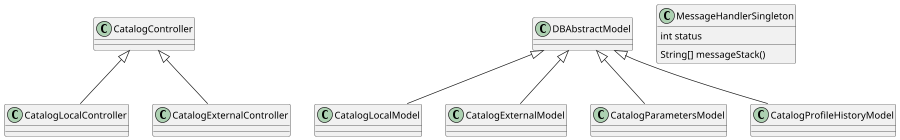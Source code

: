 {
  "sha1": "sprozqpbqdhiieh9260fdn9caag8v2d",
  "insertion": {
    "when": "2024-06-04T17:28:45.326Z",
    "user": "plantuml@gmail.com"
  }
}
@startuml
scale 900 width

CatalogController<|-- CatalogLocalController
CatalogController<|-- CatalogExternalController

DBAbstractModel<|-- CatalogLocalModel
DBAbstractModel<|-- CatalogExternalModel
DBAbstractModel<|-- CatalogParametersModel
DBAbstractModel<|-- CatalogProfileHistoryModel


class MessageHandlerSingleton {
  int status
  String[] messageStack()
}
@enduml
